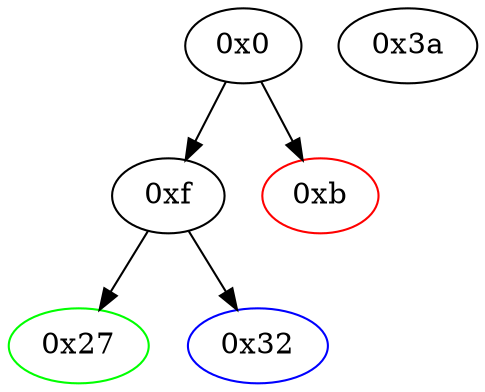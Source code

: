 strict digraph "" {
"0x27" [color=green, fillcolor=white, id="0x27", style=filled, tooltip="Block 0x27\n[0x27:0x31]\n---\nPredecessors: [0xf]\nSuccessors: []\n---\n0x27 PUSH1 0x0\n0x29 SLOAD\n0x2a PUSH1 0x0\n0x2c MSTORE\n0x2d PUSH1 0x20\n0x2f PUSH1 0x0\n0x31 RETURN\n---\n0x27: V10 = 0x0\n0x29: V11 = S[0x0]\n0x2a: V12 = 0x0\n0x2c: M[0x0] = V11\n0x2d: V13 = 0x20\n0x2f: V14 = 0x0\n0x31: RETURN 0x0 0x20\n---\nEntry stack: []\nStack pops: 0\nStack additions: []\nExit stack: []\n\nDef sites:\n"];
"0x32" [color=blue, fillcolor=white, id="0x32", style=filled, tooltip="Block 0x32\n[0x32:0x39]\n---\nPredecessors: [0xf]\nSuccessors: []\n---\n0x32 JUMPDEST\n0x33 PUSH1 0x0\n0x35 CALLDATALOAD\n0x36 PUSH1 0x0\n0x38 SSTORE\n0x39 STOP\n---\n0x32: JUMPDEST \n0x33: V15 = 0x0\n0x35: V16 = CALLDATALOAD 0x0\n0x36: V17 = 0x0\n0x38: S[0x0] = V16\n0x39: STOP \n---\nEntry stack: []\nStack pops: 0\nStack additions: []\nExit stack: []\n\nDef sites:\n"];
"0xf" [fillcolor=white, id="0xf", style=filled, tooltip="Block 0xf\n[0xf:0x26]\n---\nPredecessors: [0x0]\nSuccessors: [0x27, 0x32]\n---\n0xf JUMPDEST\n0x10 POP\n0x11 CALLER\n0x12 PUSH16 0x11df015e8ad00d7b2486a88c2eb8210\n0x23 EQ\n0x24 PUSH1 0x32\n0x26 JUMPI\n---\n0xf: JUMPDEST \n0x11: V6 = CALLER\n0x12: V7 = 0x11df015e8ad00d7b2486a88c2eb8210\n0x23: V8 = EQ 0x11df015e8ad00d7b2486a88c2eb8210 V6\n0x24: V9 = 0x32\n0x26: JUMPI 0x32 V8\n---\nEntry stack: [V2]\nStack pops: 1\nStack additions: []\nExit stack: []\n\nDef sites:\nV2: {0x0.0x5}\n"];
"0x0" [fillcolor=white, id="0x0", style=filled, tooltip="Block 0x0\n[0x0:0xa]\n---\nPredecessors: []\nSuccessors: [0xb, 0xf]\n---\n0x0 PUSH1 0x80\n0x2 PUSH1 0x40\n0x4 MSTORE\n0x5 CALLVALUE\n0x6 DUP1\n0x7 ISZERO\n0x8 PUSH1 0xf\n0xa JUMPI\n---\n0x0: V0 = 0x80\n0x2: V1 = 0x40\n0x4: M[0x40] = 0x80\n0x5: V2 = CALLVALUE\n0x7: V3 = ISZERO V2\n0x8: V4 = 0xf\n0xa: JUMPI 0xf V3\n---\nEntry stack: []\nStack pops: 0\nStack additions: [V2]\nExit stack: [V2]\n\nDef sites:\n"];
"0x3a" [fillcolor=white, id="0x3a", style=filled, tooltip="Block 0x3a\n[0x3a:0x6e]\n---\nPredecessors: []\nSuccessors: []\n---\n0x3a INVALID\n0x3b LOG2\n0x3c PUSH6 0x627a7a723158\n0x43 SHA3\n0x44 SHA3\n0x45 SHA3\n0x46 SHA3\n0x47 DIFFICULTY\n0x48 PUSH9 0x61726d614b65795269\n0x52 PUSH15 0x6755706772616465426561636f6e20\n0x62 SHA3\n0x63 SHA3\n0x64 PUSH5 0x736f6c6343\n0x6a STOP\n0x6b SDIV\n0x6c SIGNEXTEND\n0x6d STOP\n0x6e ORIGIN\n---\n0x3a: INVALID \n0x3b: LOG S0 S1 S2 S3\n0x3c: V18 = 0x627a7a723158\n0x43: V19 = SHA3 0x627a7a723158 S4\n0x44: V20 = SHA3 V19 S5\n0x45: V21 = SHA3 V20 S6\n0x46: V22 = SHA3 V21 S7\n0x47: V23 = DIFFICULTY\n0x48: V24 = 0x61726d614b65795269\n0x52: V25 = 0x6755706772616465426561636f6e20\n0x62: V26 = SHA3 0x6755706772616465426561636f6e20 0x61726d614b65795269\n0x63: V27 = SHA3 V26 V23\n0x64: V28 = 0x736f6c6343\n0x6a: STOP \n0x6b: V29 = SDIV S0 S1\n0x6c: V30 = SIGNEXTEND V29 S2\n0x6d: STOP \n0x6e: V31 = ORIGIN\n---\nEntry stack: []\nStack pops: 0\nStack additions: [0x736f6c6343, V27, V22, V30, V31]\nExit stack: []\n\nDef sites:\n"];
"0xb" [color=red, fillcolor=white, id="0xb", style=filled, tooltip="Block 0xb\n[0xb:0xe]\n---\nPredecessors: [0x0]\nSuccessors: []\n---\n0xb PUSH1 0x0\n0xd DUP1\n0xe REVERT\n---\n0xb: V5 = 0x0\n0xe: REVERT 0x0 0x0\n---\nEntry stack: [V2]\nStack pops: 0\nStack additions: []\nExit stack: [V2]\n\nDef sites:\nV2: {0x0.0x5}\n"];
"0xf" -> "0x27";
"0xf" -> "0x32";
"0x0" -> "0xf";
"0x0" -> "0xb";
}
